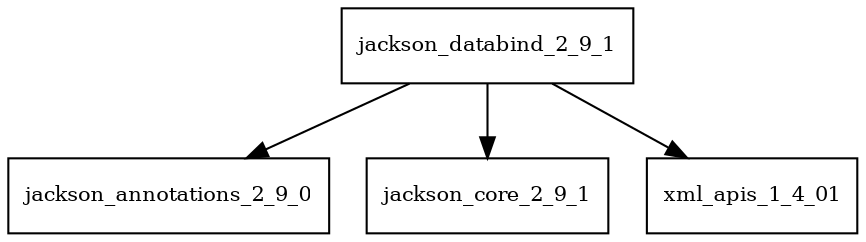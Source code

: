 digraph jackson_databind_2_9_1_dependencies {
  node [shape = box, fontsize=10.0];
  jackson_databind_2_9_1 -> jackson_annotations_2_9_0;
  jackson_databind_2_9_1 -> jackson_core_2_9_1;
  jackson_databind_2_9_1 -> xml_apis_1_4_01;
}
